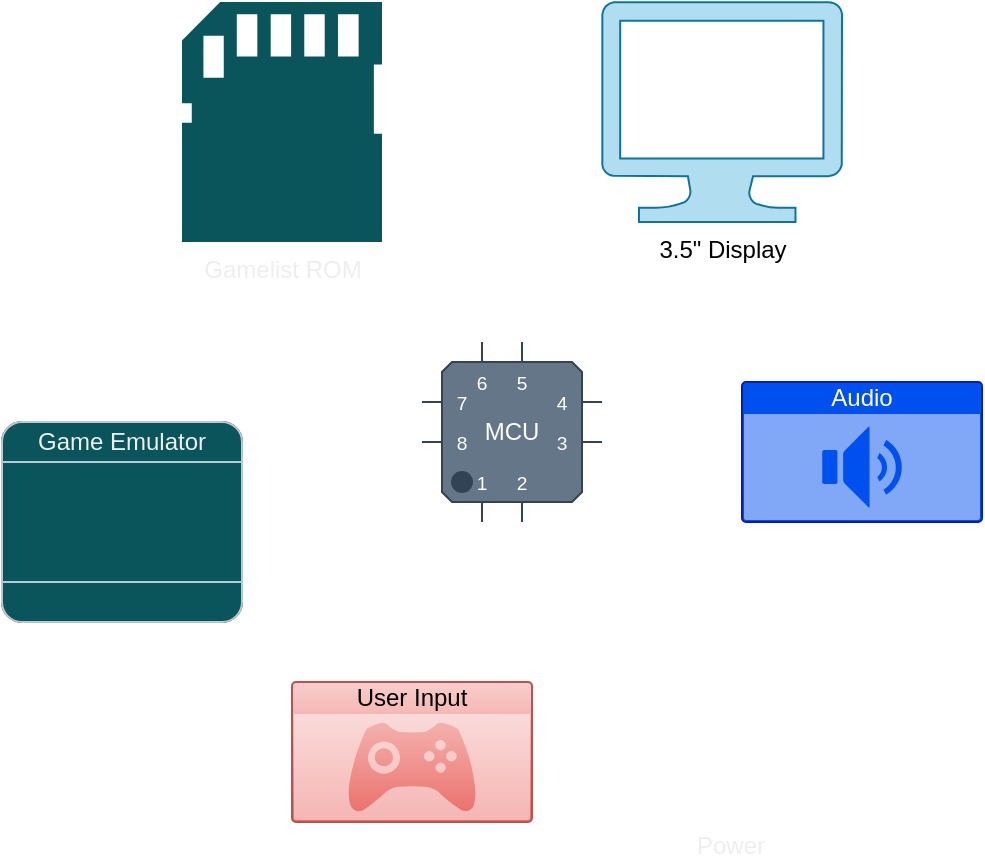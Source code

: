 <mxfile version="27.1.4" pages="2">
  <diagram name="flowchart" id="NM4KAx8BzTfRIwQg6xh1">
    <mxGraphModel dx="978" dy="521" grid="1" gridSize="10" guides="1" tooltips="1" connect="1" arrows="1" fold="1" page="1" pageScale="1" pageWidth="850" pageHeight="1100" background="light-dark(#FFFFFF,#F5F5F5)" math="0" shadow="0">
      <root>
        <mxCell id="0" />
        <mxCell id="1" parent="0" />
        <mxCell id="m3wV0AFP88e8VwKJwS0p-5" value="MCU" style="shadow=0;dashed=0;align=center;html=1;strokeWidth=1;shape=mxgraph.electrical.logic_gates.qfp_ic;whiteSpace=wrap;labelNames=a,b,c,d,e,f,g,h,i,j,k,l,m,n,o,p,q,r,s,t,u,v,w,x,y,z,a1,b1,c1,d1,e1,f1,g1,h1,i1,j1,k1,l1,m1,n1;labelBackgroundColor=none;fillColor=#647687;strokeColor=#314354;fontColor=#ffffff;" parent="1" vertex="1">
          <mxGeometry x="370" y="560" width="90" height="90" as="geometry" />
        </mxCell>
        <mxCell id="m3wV0AFP88e8VwKJwS0p-7" value="Audio" style="html=1;whiteSpace=wrap;labelPosition=center;verticalLabelPosition=middle;verticalAlign=top;align=center;fontSize=12;outlineConnect=0;spacingTop=-6;sketch=0;shape=mxgraph.sitemap.audio;labelBackgroundColor=none;fillColor=#0050ef;fontColor=#ffffff;strokeColor=#001DBC;" parent="1" vertex="1">
          <mxGeometry x="530" y="580" width="120" height="70" as="geometry" />
        </mxCell>
        <mxCell id="m3wV0AFP88e8VwKJwS0p-8" value="&lt;font style=&quot;color: light-dark(rgb(0, 0, 0), rgb(43, 43, 43));&quot;&gt;3.5&quot; Display&lt;/font&gt;" style="verticalLabelPosition=bottom;html=1;verticalAlign=top;align=center;strokeColor=#10739e;fillColor=#b1ddf0;shape=mxgraph.azure.computer;pointerEvents=1;labelBackgroundColor=none;" parent="1" vertex="1">
          <mxGeometry x="460" y="390" width="120" height="110" as="geometry" />
        </mxCell>
        <mxCell id="m3wV0AFP88e8VwKJwS0p-15" value="&lt;div&gt;User Input&lt;/div&gt;&lt;div&gt;&lt;br&gt;&lt;/div&gt;" style="html=1;whiteSpace=wrap;strokeColor=#b85450;fillColor=#f8cecc;labelPosition=center;verticalLabelPosition=middle;verticalAlign=top;align=center;fontSize=12;outlineConnect=0;spacingTop=-6;sketch=0;shape=mxgraph.sitemap.game;labelBackgroundColor=none;gradientColor=#ea6b66;" parent="1" vertex="1">
          <mxGeometry x="305" y="730" width="120" height="70" as="geometry" />
        </mxCell>
        <mxCell id="m3wV0AFP88e8VwKJwS0p-16" value="Gamelist ROM" style="pointerEvents=1;shadow=0;dashed=0;html=1;strokeColor=none;fillColor=#09555B;labelPosition=center;verticalLabelPosition=bottom;verticalAlign=top;align=center;outlineConnect=0;shape=mxgraph.veeam.sd_card;fontColor=#EEEEEE;labelBackgroundColor=none;" parent="1" vertex="1">
          <mxGeometry x="250" y="390" width="100" height="120" as="geometry" />
        </mxCell>
        <mxCell id="m3wV0AFP88e8VwKJwS0p-21" value="" style="rounded=1;whiteSpace=wrap;html=1;container=1;collapsible=0;absoluteArcSize=1;arcSize=20;childLayout=stackLayout;horizontal=1;horizontalStack=0;resizeParent=1;resizeParentMax=0;resizeLast=0;strokeColor=#6F0000;fontColor=#ffffff;fillColor=#a20025;labelBackgroundColor=none;" parent="1" vertex="1">
          <mxGeometry x="160" y="600" width="120" height="100" as="geometry" />
        </mxCell>
        <mxCell id="m3wV0AFP88e8VwKJwS0p-22" value="Game Emulator" style="whiteSpace=wrap;connectable=0;html=1;shape=mxgraph.basic.rect;size=10;rectStyle=rounded;bottomRightStyle=square;bottomLeftStyle=square;part=1;strokeColor=#BAC8D3;fontColor=#EEEEEE;fillColor=#09555B;labelBackgroundColor=none;" parent="m3wV0AFP88e8VwKJwS0p-21" vertex="1">
          <mxGeometry width="120" height="20" as="geometry" />
        </mxCell>
        <mxCell id="m3wV0AFP88e8VwKJwS0p-23" value="" style="shape=mxgraph.bpmn.task2;arcSize=0;taskMarker=abstract;part=1;isLoopStandard=1;connectable=0;whiteSpace=wrap;html=1;strokeColor=#BAC8D3;fontColor=#EEEEEE;fillColor=#09555B;labelBackgroundColor=none;" parent="m3wV0AFP88e8VwKJwS0p-21" vertex="1">
          <mxGeometry y="20" width="120" height="60" as="geometry" />
        </mxCell>
        <mxCell id="m3wV0AFP88e8VwKJwS0p-24" value="" style="whiteSpace=wrap;connectable=0;html=1;shape=mxgraph.basic.rect;size=10;rectStyle=rounded;topRightStyle=square;topLeftStyle=square;fillColor=#09555B;part=1;strokeColor=#BAC8D3;fontColor=#EEEEEE;labelBackgroundColor=none;" parent="m3wV0AFP88e8VwKJwS0p-21" vertex="1">
          <mxGeometry y="80" width="120" height="20" as="geometry" />
        </mxCell>
        <mxCell id="m3wV0AFP88e8VwKJwS0p-33" value="Power" style="shape=image;html=1;verticalAlign=top;verticalLabelPosition=bottom;labelBackgroundColor=none;imageAspect=0;aspect=fixed;image=https://cdn3.iconfinder.com/data/icons/energy-and-power-glyph-24-px/24/Automotive_battery_battery_charging_car_battery_truck_battery_vehicle_battery_1-128.png;strokeColor=#BAC8D3;fontColor=#EEEEEE;fillColor=#09555B;imageBackground=none;" parent="1" vertex="1">
          <mxGeometry x="460" y="670" width="128" height="128" as="geometry" />
        </mxCell>
      </root>
    </mxGraphModel>
  </diagram>
  <diagram name="physical design idea" id="p7pS6x2aVugiO5CmXt95">
    <mxGraphModel dx="675" dy="360" grid="1" gridSize="10" guides="1" tooltips="1" connect="1" arrows="1" fold="1" page="1" pageScale="1" pageWidth="850" pageHeight="1100" background="light-dark(#FFFFFF,#F5F5F5)" math="0" shadow="0">
      <root>
        <mxCell id="G81GZ3Bvz26t8bEbDBez-0" />
        <mxCell id="G81GZ3Bvz26t8bEbDBez-1" parent="G81GZ3Bvz26t8bEbDBez-0" />
        <mxCell id="ZICnN6De6c38EySWREnB-0" value="" style="shape=process;whiteSpace=wrap;html=1;backgroundOutline=1;fillColor=light-dark(#DAE8FC,#66FF66);strokeColor=#6c8ebf;size=0.235;fontSize=7;" vertex="1" parent="G81GZ3Bvz26t8bEbDBez-1">
          <mxGeometry x="120" y="440" width="510" height="220" as="geometry" />
        </mxCell>
        <mxCell id="ZICnN6De6c38EySWREnB-2" value="D-PAD" style="shape=cross;whiteSpace=wrap;html=1;size=0.364;fontFamily=Tahoma;fontStyle=1" vertex="1" parent="G81GZ3Bvz26t8bEbDBez-1">
          <mxGeometry x="140" y="491.2" width="80" height="80" as="geometry" />
        </mxCell>
        <mxCell id="ZICnN6De6c38EySWREnB-4" value="B" style="ellipse;whiteSpace=wrap;html=1;aspect=fixed;direction=south;fontFamily=Tahoma;fontStyle=1" vertex="1" parent="G81GZ3Bvz26t8bEbDBez-1">
          <mxGeometry x="530" y="531.2" width="40" height="40" as="geometry" />
        </mxCell>
        <mxCell id="ZICnN6De6c38EySWREnB-5" value="A" style="ellipse;whiteSpace=wrap;html=1;aspect=fixed;direction=south;fontFamily=Tahoma;fontStyle=1" vertex="1" parent="G81GZ3Bvz26t8bEbDBez-1">
          <mxGeometry x="570" y="491.2" width="40" height="40" as="geometry" />
        </mxCell>
        <mxCell id="ZICnN6De6c38EySWREnB-6" value="SEL" style="ellipse;whiteSpace=wrap;html=1;fontSize=8;fontFamily=Tahoma;fontStyle=1" vertex="1" parent="G81GZ3Bvz26t8bEbDBez-1">
          <mxGeometry x="190" y="613" width="40" height="13" as="geometry" />
        </mxCell>
        <mxCell id="ZICnN6De6c38EySWREnB-8" value="START" style="ellipse;whiteSpace=wrap;html=1;fontSize=8;fontFamily=Tahoma;fontStyle=1" vertex="1" parent="G81GZ3Bvz26t8bEbDBez-1">
          <mxGeometry x="190" y="638" width="40" height="12" as="geometry" />
        </mxCell>
        <mxCell id="ZICnN6De6c38EySWREnB-10" value="" style="rounded=0;whiteSpace=wrap;html=1;" vertex="1" parent="G81GZ3Bvz26t8bEbDBez-1">
          <mxGeometry x="250" y="450" width="250" height="200" as="geometry" />
        </mxCell>
        <mxCell id="klNsXWeDIEUyTJ4-zGU0-2" value="" style="ellipse;whiteSpace=wrap;html=1;fillStyle=dots;strokeColor=none;fillColor=default;shadow=0;" vertex="1" parent="G81GZ3Bvz26t8bEbDBez-1">
          <mxGeometry x="554" y="584" width="56" height="54" as="geometry" />
        </mxCell>
        <mxCell id="klNsXWeDIEUyTJ4-zGU0-5" value="ROM" style="pointerEvents=1;shadow=0;dashed=0;html=1;strokeColor=#9673a6;fillColor=#e1d5e7;labelPosition=center;verticalLabelPosition=bottom;verticalAlign=top;align=center;outlineConnect=0;shape=mxgraph.veeam.sd_card;rotation=0;" vertex="1" parent="G81GZ3Bvz26t8bEbDBez-1">
          <mxGeometry x="290" y="411.2" width="52.4" height="60" as="geometry" />
        </mxCell>
        <mxCell id="klNsXWeDIEUyTJ4-zGU0-7" value="" style="html=1;shape=mxgraph.electrical.electro-mechanical.pushbutton;aspect=fixed;elSwitchState=off;rotation=90;fillColor=#f5f5f5;fontColor=#333333;strokeColor=#666666;" vertex="1" parent="G81GZ3Bvz26t8bEbDBez-1">
          <mxGeometry x="610" y="471.2" width="75" height="20" as="geometry" />
        </mxCell>
        <mxCell id="klNsXWeDIEUyTJ4-zGU0-8" value="power led" style="verticalLabelPosition=bottom;shadow=0;dashed=0;align=center;html=1;verticalAlign=top;shape=mxgraph.electrical.opto_electronics.led_1;pointerEvents=1;fillColor=light-dark(#FFFFFF,#FF3333);" vertex="1" parent="G81GZ3Bvz26t8bEbDBez-1">
          <mxGeometry x="520" y="445" width="50" height="35" as="geometry" />
        </mxCell>
      </root>
    </mxGraphModel>
  </diagram>
</mxfile>
